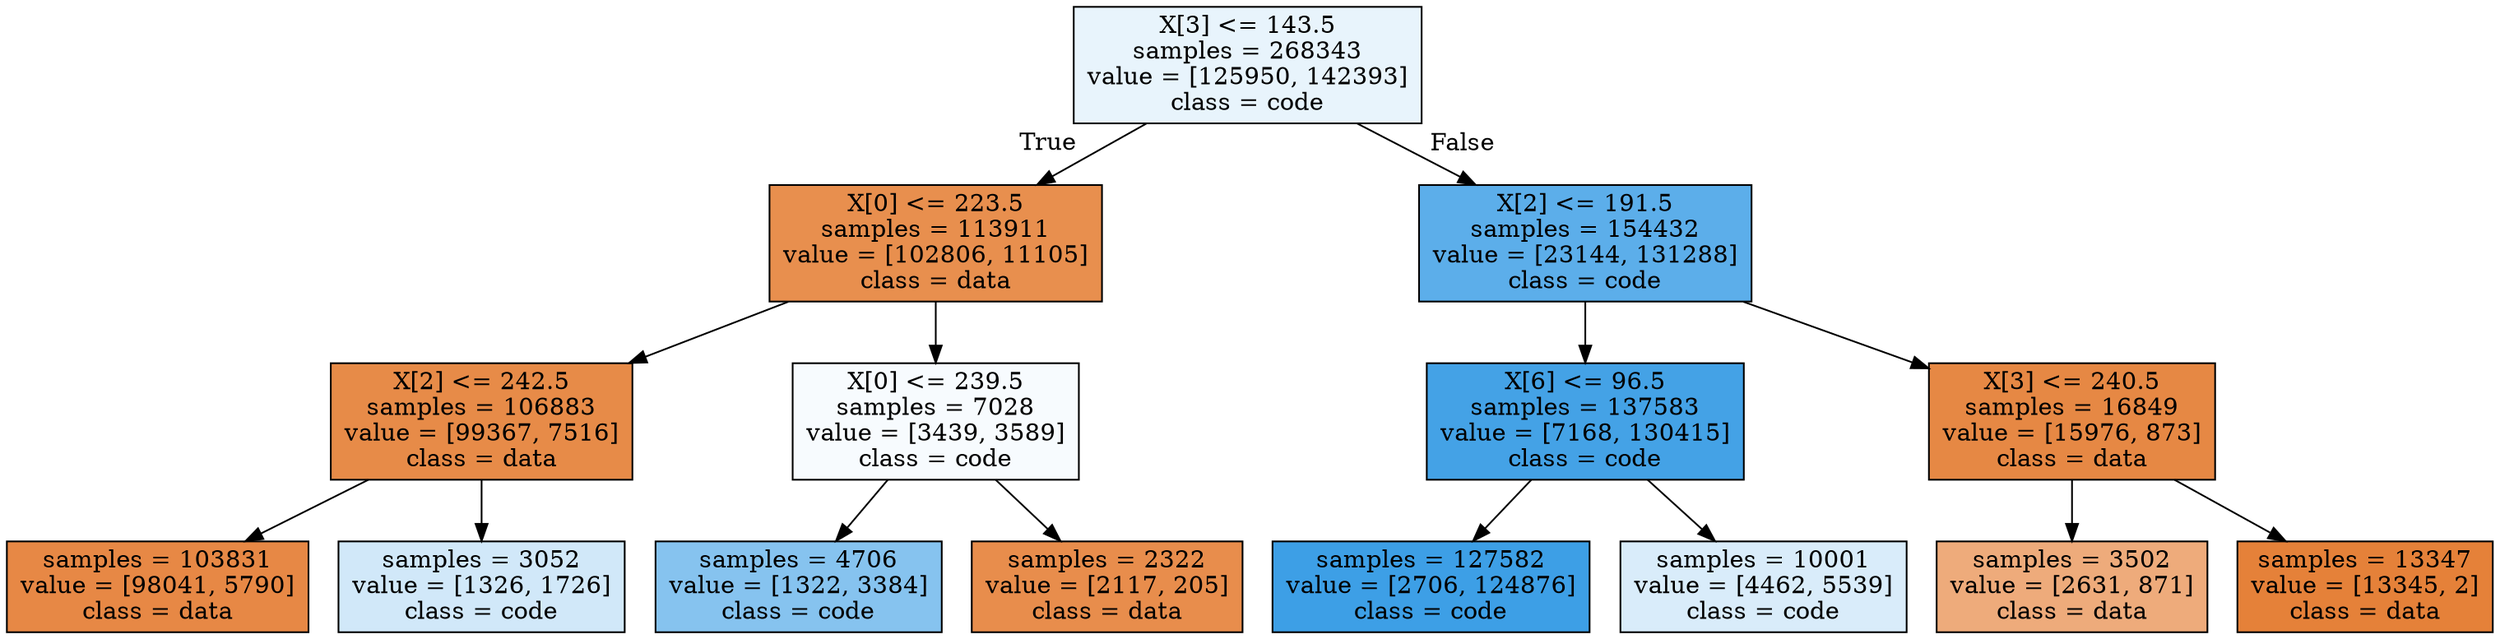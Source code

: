 digraph Tree {
node [shape=box, style="filled", color="black"] ;
0 [label="X[3] <= 143.5\nsamples = 268343\nvalue = [125950, 142393]\nclass = code", fillcolor="#e8f4fc"] ;
1 [label="X[0] <= 223.5\nsamples = 113911\nvalue = [102806, 11105]\nclass = data", fillcolor="#e88f4e"] ;
0 -> 1 [labeldistance=2.5, labelangle=45, headlabel="True"] ;
2 [label="X[2] <= 242.5\nsamples = 106883\nvalue = [99367, 7516]\nclass = data", fillcolor="#e78b48"] ;
1 -> 2 ;
3 [label="samples = 103831\nvalue = [98041, 5790]\nclass = data", fillcolor="#e78845"] ;
2 -> 3 ;
4 [label="samples = 3052\nvalue = [1326, 1726]\nclass = code", fillcolor="#d1e8f9"] ;
2 -> 4 ;
5 [label="X[0] <= 239.5\nsamples = 7028\nvalue = [3439, 3589]\nclass = code", fillcolor="#f7fbfe"] ;
1 -> 5 ;
6 [label="samples = 4706\nvalue = [1322, 3384]\nclass = code", fillcolor="#86c3ef"] ;
5 -> 6 ;
7 [label="samples = 2322\nvalue = [2117, 205]\nclass = data", fillcolor="#e88d4c"] ;
5 -> 7 ;
8 [label="X[2] <= 191.5\nsamples = 154432\nvalue = [23144, 131288]\nclass = code", fillcolor="#5caeea"] ;
0 -> 8 [labeldistance=2.5, labelangle=-45, headlabel="False"] ;
9 [label="X[6] <= 96.5\nsamples = 137583\nvalue = [7168, 130415]\nclass = code", fillcolor="#44a2e6"] ;
8 -> 9 ;
10 [label="samples = 127582\nvalue = [2706, 124876]\nclass = code", fillcolor="#3d9fe6"] ;
9 -> 10 ;
11 [label="samples = 10001\nvalue = [4462, 5539]\nclass = code", fillcolor="#d9ecfa"] ;
9 -> 11 ;
12 [label="X[3] <= 240.5\nsamples = 16849\nvalue = [15976, 873]\nclass = data", fillcolor="#e68844"] ;
8 -> 12 ;
13 [label="samples = 3502\nvalue = [2631, 871]\nclass = data", fillcolor="#eeab7b"] ;
12 -> 13 ;
14 [label="samples = 13347\nvalue = [13345, 2]\nclass = data", fillcolor="#e58139"] ;
12 -> 14 ;
}